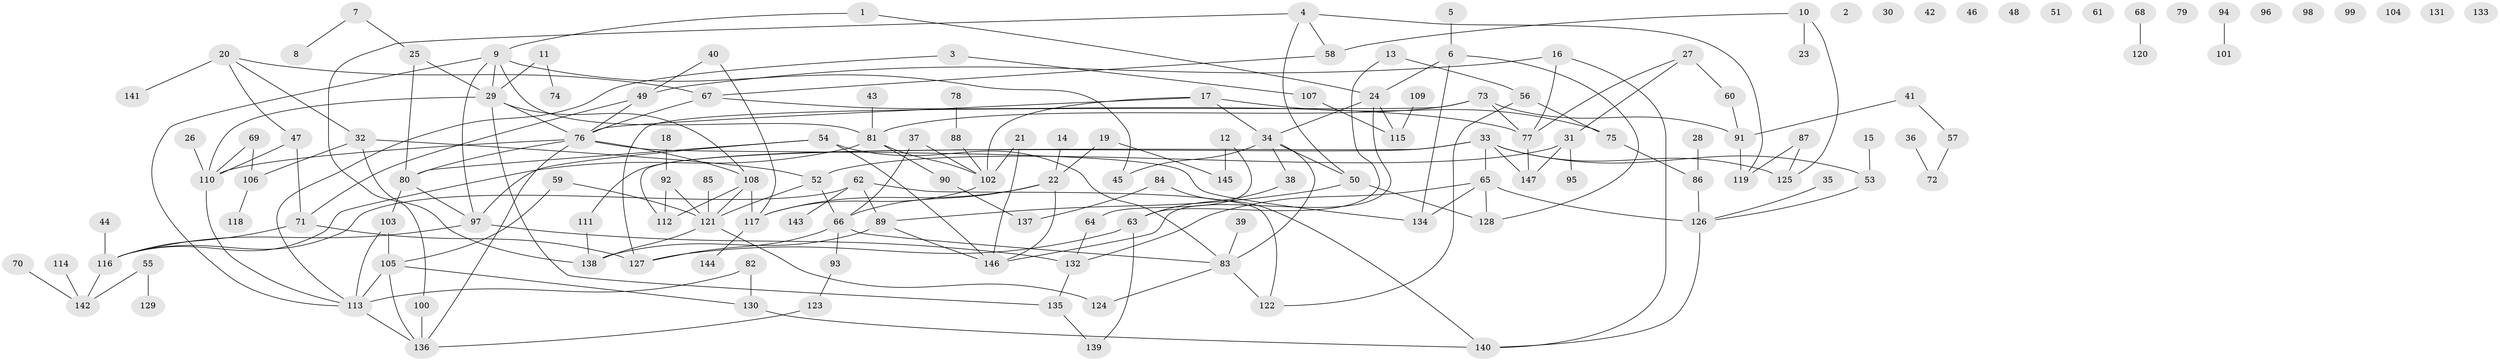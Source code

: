 // coarse degree distribution, {18: 0.00980392156862745, 0: 0.14705882352941177, 2: 0.16666666666666666, 15: 0.00980392156862745, 1: 0.24509803921568626, 4: 0.08823529411764706, 3: 0.12745098039215685, 5: 0.08823529411764706, 11: 0.00980392156862745, 7: 0.029411764705882353, 6: 0.049019607843137254, 10: 0.00980392156862745, 8: 0.0196078431372549}
// Generated by graph-tools (version 1.1) at 2025/16/03/04/25 18:16:30]
// undirected, 147 vertices, 199 edges
graph export_dot {
graph [start="1"]
  node [color=gray90,style=filled];
  1;
  2;
  3;
  4;
  5;
  6;
  7;
  8;
  9;
  10;
  11;
  12;
  13;
  14;
  15;
  16;
  17;
  18;
  19;
  20;
  21;
  22;
  23;
  24;
  25;
  26;
  27;
  28;
  29;
  30;
  31;
  32;
  33;
  34;
  35;
  36;
  37;
  38;
  39;
  40;
  41;
  42;
  43;
  44;
  45;
  46;
  47;
  48;
  49;
  50;
  51;
  52;
  53;
  54;
  55;
  56;
  57;
  58;
  59;
  60;
  61;
  62;
  63;
  64;
  65;
  66;
  67;
  68;
  69;
  70;
  71;
  72;
  73;
  74;
  75;
  76;
  77;
  78;
  79;
  80;
  81;
  82;
  83;
  84;
  85;
  86;
  87;
  88;
  89;
  90;
  91;
  92;
  93;
  94;
  95;
  96;
  97;
  98;
  99;
  100;
  101;
  102;
  103;
  104;
  105;
  106;
  107;
  108;
  109;
  110;
  111;
  112;
  113;
  114;
  115;
  116;
  117;
  118;
  119;
  120;
  121;
  122;
  123;
  124;
  125;
  126;
  127;
  128;
  129;
  130;
  131;
  132;
  133;
  134;
  135;
  136;
  137;
  138;
  139;
  140;
  141;
  142;
  143;
  144;
  145;
  146;
  147;
  1 -- 9;
  1 -- 24;
  3 -- 107;
  3 -- 113;
  4 -- 50;
  4 -- 58;
  4 -- 100;
  4 -- 119;
  5 -- 6;
  6 -- 24;
  6 -- 128;
  6 -- 134;
  7 -- 8;
  7 -- 25;
  9 -- 29;
  9 -- 45;
  9 -- 81;
  9 -- 97;
  9 -- 113;
  10 -- 23;
  10 -- 58;
  10 -- 125;
  11 -- 29;
  11 -- 74;
  12 -- 64;
  12 -- 145;
  13 -- 56;
  13 -- 63;
  14 -- 22;
  15 -- 53;
  16 -- 49;
  16 -- 77;
  16 -- 140;
  17 -- 34;
  17 -- 75;
  17 -- 76;
  17 -- 102;
  18 -- 92;
  19 -- 22;
  19 -- 145;
  20 -- 32;
  20 -- 47;
  20 -- 67;
  20 -- 141;
  21 -- 102;
  21 -- 146;
  22 -- 66;
  22 -- 117;
  22 -- 146;
  24 -- 34;
  24 -- 115;
  24 -- 146;
  25 -- 29;
  25 -- 80;
  26 -- 110;
  27 -- 31;
  27 -- 60;
  27 -- 77;
  28 -- 86;
  29 -- 76;
  29 -- 108;
  29 -- 110;
  29 -- 135;
  31 -- 52;
  31 -- 95;
  31 -- 147;
  32 -- 52;
  32 -- 106;
  32 -- 138;
  33 -- 53;
  33 -- 65;
  33 -- 111;
  33 -- 112;
  33 -- 125;
  33 -- 147;
  34 -- 38;
  34 -- 45;
  34 -- 50;
  34 -- 83;
  35 -- 126;
  36 -- 72;
  37 -- 66;
  37 -- 102;
  38 -- 63;
  39 -- 83;
  40 -- 49;
  40 -- 117;
  41 -- 57;
  41 -- 91;
  43 -- 81;
  44 -- 116;
  47 -- 71;
  47 -- 110;
  49 -- 71;
  49 -- 76;
  50 -- 89;
  50 -- 128;
  52 -- 66;
  52 -- 121;
  53 -- 126;
  54 -- 80;
  54 -- 83;
  54 -- 97;
  54 -- 146;
  55 -- 129;
  55 -- 142;
  56 -- 75;
  56 -- 122;
  57 -- 72;
  58 -- 67;
  59 -- 105;
  59 -- 121;
  60 -- 91;
  62 -- 89;
  62 -- 116;
  62 -- 122;
  62 -- 143;
  63 -- 127;
  63 -- 139;
  64 -- 132;
  65 -- 126;
  65 -- 128;
  65 -- 132;
  65 -- 134;
  66 -- 83;
  66 -- 93;
  66 -- 127;
  67 -- 76;
  67 -- 77;
  68 -- 120;
  69 -- 106;
  69 -- 110;
  70 -- 142;
  71 -- 116;
  71 -- 127;
  73 -- 77;
  73 -- 81;
  73 -- 91;
  73 -- 127;
  75 -- 86;
  76 -- 80;
  76 -- 108;
  76 -- 110;
  76 -- 134;
  76 -- 136;
  77 -- 147;
  78 -- 88;
  80 -- 97;
  80 -- 103;
  81 -- 90;
  81 -- 102;
  81 -- 116;
  82 -- 113;
  82 -- 130;
  83 -- 122;
  83 -- 124;
  84 -- 137;
  84 -- 140;
  85 -- 121;
  86 -- 126;
  87 -- 119;
  87 -- 125;
  88 -- 102;
  89 -- 138;
  89 -- 146;
  90 -- 137;
  91 -- 119;
  92 -- 112;
  92 -- 121;
  93 -- 123;
  94 -- 101;
  97 -- 116;
  97 -- 132;
  100 -- 136;
  102 -- 117;
  103 -- 105;
  103 -- 113;
  105 -- 113;
  105 -- 130;
  105 -- 136;
  106 -- 118;
  107 -- 115;
  108 -- 112;
  108 -- 117;
  108 -- 121;
  109 -- 115;
  110 -- 113;
  111 -- 138;
  113 -- 136;
  114 -- 142;
  116 -- 142;
  117 -- 144;
  121 -- 124;
  121 -- 138;
  123 -- 136;
  126 -- 140;
  130 -- 140;
  132 -- 135;
  135 -- 139;
}
